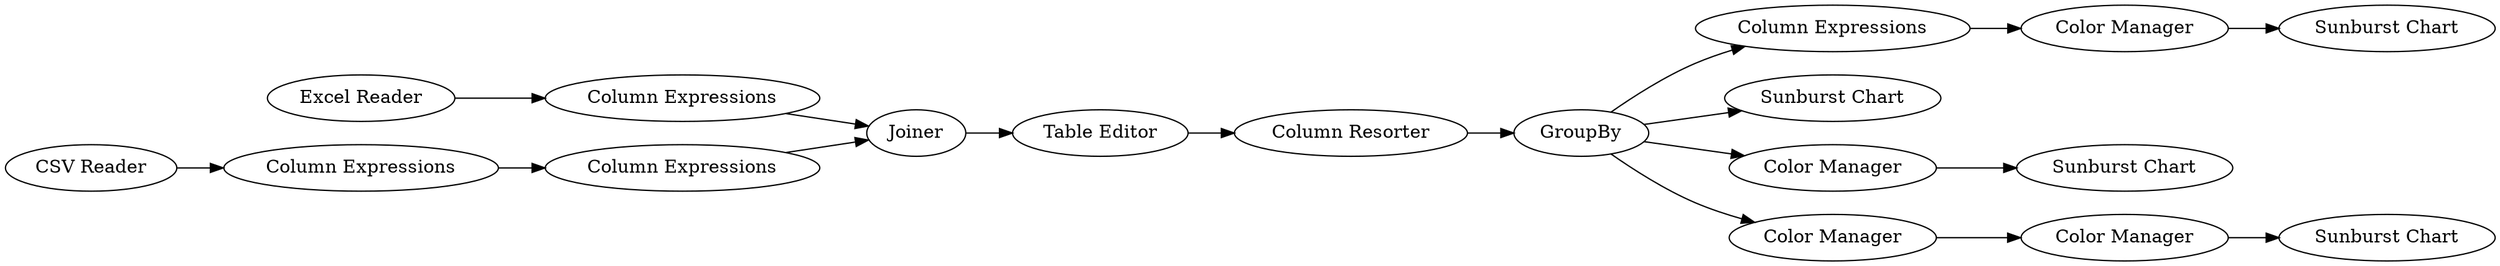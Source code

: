 digraph {
	16 -> 34
	13 -> 15
	16 -> 26
	16 -> 28
	16 -> 30
	31 -> 29
	34 -> 33
	12 -> 14
	30 -> 31
	9 -> 11
	33 -> 32
	15 -> 17
	17 -> 16
	1 -> 9
	14 -> 13
	28 -> 27
	11 -> 13
	16 [label=GroupBy]
	27 [label="Sunburst Chart"]
	13 [label=Joiner]
	1 [label="CSV Reader"]
	34 [label="Column Expressions"]
	29 [label="Sunburst Chart"]
	28 [label="Color Manager"]
	9 [label="Column Expressions"]
	31 [label="Color Manager"]
	11 [label="Column Expressions"]
	26 [label="Sunburst Chart"]
	15 [label="Table Editor"]
	32 [label="Sunburst Chart"]
	14 [label="Column Expressions"]
	33 [label="Color Manager"]
	17 [label="Column Resorter"]
	30 [label="Color Manager"]
	12 [label="Excel Reader"]
	rankdir=LR
}
